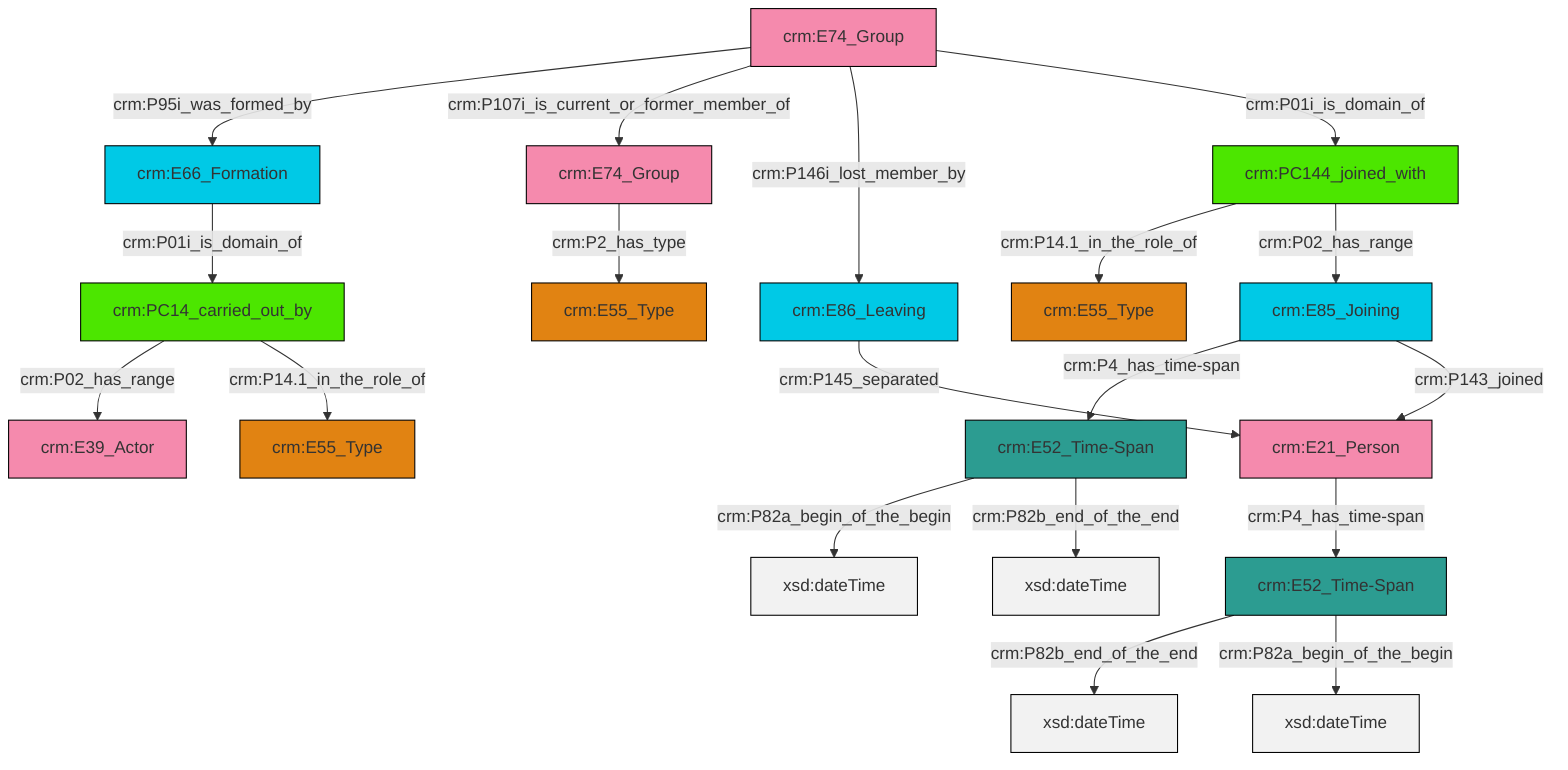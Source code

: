 graph TD
classDef Literal fill:#f2f2f2,stroke:#000000;
classDef CRM_Entity fill:#FFFFFF,stroke:#000000;
classDef Temporal_Entity fill:#00C9E6, stroke:#000000;
classDef Type fill:#E18312, stroke:#000000;
classDef Time-Span fill:#2C9C91, stroke:#000000;
classDef Appellation fill:#FFEB7F, stroke:#000000;
classDef Place fill:#008836, stroke:#000000;
classDef Persistent_Item fill:#B266B2, stroke:#000000;
classDef Conceptual_Object fill:#FFD700, stroke:#000000;
classDef Physical_Thing fill:#D2B48C, stroke:#000000;
classDef Actor fill:#f58aad, stroke:#000000;
classDef PC_Classes fill:#4ce600, stroke:#000000;
classDef Multi fill:#cccccc,stroke:#000000;

0["crm:PC144_joined_with"]:::PC_Classes -->|crm:P14.1_in_the_role_of| 1["crm:E55_Type"]:::Type
2["crm:E52_Time-Span"]:::Time-Span -->|crm:P82a_begin_of_the_begin| 4[xsd:dateTime]:::Literal
5["crm:E52_Time-Span"]:::Time-Span -->|crm:P82b_end_of_the_end| 6[xsd:dateTime]:::Literal
7["crm:E74_Group"]:::Actor -->|crm:P2_has_type| 8["crm:E55_Type"]:::Type
9["crm:E74_Group"]:::Actor -->|crm:P95i_was_formed_by| 10["crm:E66_Formation"]:::Temporal_Entity
9["crm:E74_Group"]:::Actor -->|crm:P107i_is_current_or_former_member_of| 7["crm:E74_Group"]:::Actor
9["crm:E74_Group"]:::Actor -->|crm:P146i_lost_member_by| 13["crm:E86_Leaving"]:::Temporal_Entity
13["crm:E86_Leaving"]:::Temporal_Entity -->|crm:P145_separated| 17["crm:E21_Person"]:::Actor
18["crm:PC14_carried_out_by"]:::PC_Classes -->|crm:P02_has_range| 19["crm:E39_Actor"]:::Actor
21["crm:E85_Joining"]:::Temporal_Entity -->|crm:P4_has_time-span| 2["crm:E52_Time-Span"]:::Time-Span
10["crm:E66_Formation"]:::Temporal_Entity -->|crm:P01i_is_domain_of| 18["crm:PC14_carried_out_by"]:::PC_Classes
21["crm:E85_Joining"]:::Temporal_Entity -->|crm:P143_joined| 17["crm:E21_Person"]:::Actor
2["crm:E52_Time-Span"]:::Time-Span -->|crm:P82b_end_of_the_end| 25[xsd:dateTime]:::Literal
9["crm:E74_Group"]:::Actor -->|crm:P01i_is_domain_of| 0["crm:PC144_joined_with"]:::PC_Classes
5["crm:E52_Time-Span"]:::Time-Span -->|crm:P82a_begin_of_the_begin| 27[xsd:dateTime]:::Literal
17["crm:E21_Person"]:::Actor -->|crm:P4_has_time-span| 5["crm:E52_Time-Span"]:::Time-Span
0["crm:PC144_joined_with"]:::PC_Classes -->|crm:P02_has_range| 21["crm:E85_Joining"]:::Temporal_Entity
18["crm:PC14_carried_out_by"]:::PC_Classes -->|crm:P14.1_in_the_role_of| 11["crm:E55_Type"]:::Type